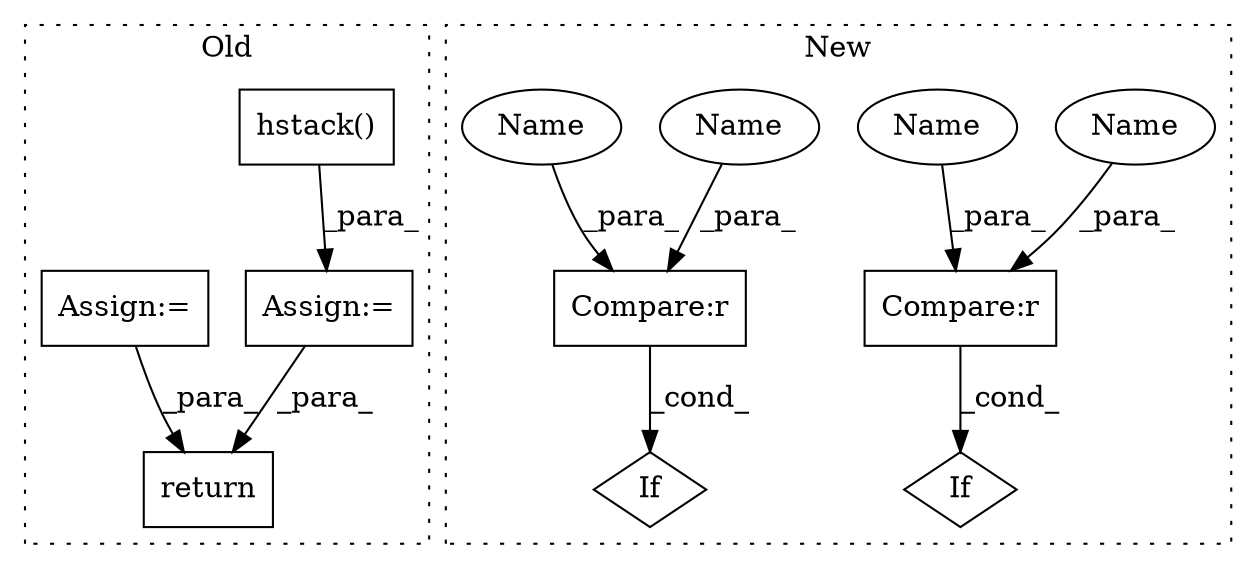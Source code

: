 digraph G {
subgraph cluster0 {
1 [label="hstack()" a="75" s="7490,7515" l="10,1" shape="box"];
4 [label="Assign:=" a="68" s="7487" l="3" shape="box"];
7 [label="return" a="93" s="8270" l="7" shape="box"];
8 [label="Assign:=" a="68" s="7433" l="3" shape="box"];
label = "Old";
style="dotted";
}
subgraph cluster1 {
2 [label="If" a="96" s="8116" l="3" shape="diamond"];
3 [label="Compare:r" a="40" s="8119" l="13" shape="box"];
5 [label="Compare:r" a="40" s="9025" l="13" shape="box"];
6 [label="If" a="96" s="9022" l="3" shape="diamond"];
9 [label="Name" a="87" s="8128" l="4" shape="ellipse"];
10 [label="Name" a="87" s="9034" l="4" shape="ellipse"];
11 [label="Name" a="87" s="8119" l="1" shape="ellipse"];
12 [label="Name" a="87" s="9025" l="1" shape="ellipse"];
label = "New";
style="dotted";
}
1 -> 4 [label="_para_"];
3 -> 2 [label="_cond_"];
4 -> 7 [label="_para_"];
5 -> 6 [label="_cond_"];
8 -> 7 [label="_para_"];
9 -> 3 [label="_para_"];
10 -> 5 [label="_para_"];
11 -> 3 [label="_para_"];
12 -> 5 [label="_para_"];
}